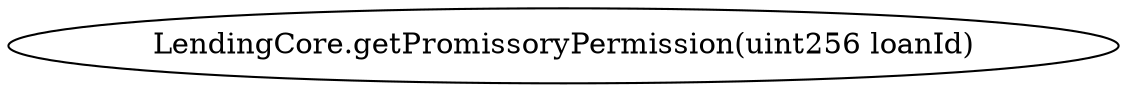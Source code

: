 digraph "" {
	graph [bb="0,0,452.27,36"];
	node [label="\N"];
	"LendingCore.getPromissoryPermission(uint256 loanId)"	 [height=0.5,
		pos="226.14,18",
		width=6.2815];
}
digraph "" {
	graph [bb="0,0,452.27,36"];
	node [label="\N"];
	"LendingCore.getPromissoryPermission(uint256 loanId)"	 [height=0.5,
		pos="226.14,18",
		width=6.2815];
}
